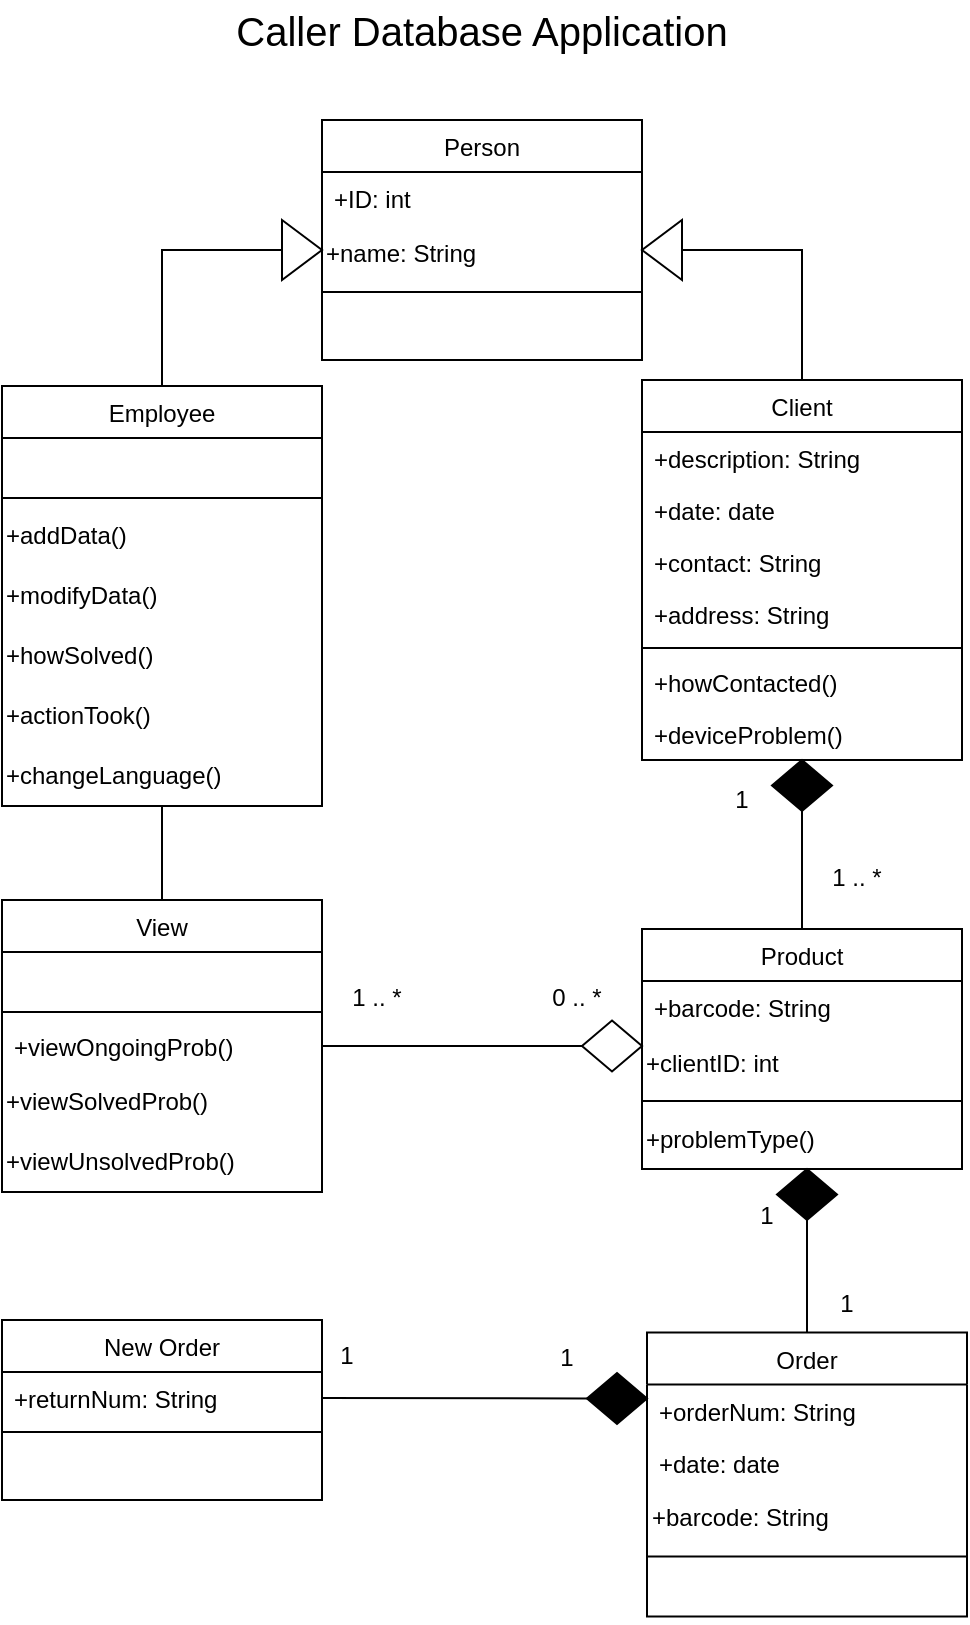 <mxfile version="20.3.7" type="device"><diagram id="C5RBs43oDa-KdzZeNtuy" name="Page-1"><mxGraphModel dx="1108" dy="757" grid="1" gridSize="10" guides="1" tooltips="1" connect="1" arrows="1" fold="1" page="1" pageScale="1" pageWidth="827" pageHeight="1169" math="0" shadow="0"><root><mxCell id="WIyWlLk6GJQsqaUBKTNV-0"/><mxCell id="WIyWlLk6GJQsqaUBKTNV-1" parent="WIyWlLk6GJQsqaUBKTNV-0"/><mxCell id="zkfFHV4jXpPFQw0GAbJ--0" value="Employee" style="swimlane;fontStyle=0;align=center;verticalAlign=top;childLayout=stackLayout;horizontal=1;startSize=26;horizontalStack=0;resizeParent=1;resizeLast=0;collapsible=1;marginBottom=0;rounded=0;shadow=0;strokeWidth=1;" parent="WIyWlLk6GJQsqaUBKTNV-1" vertex="1"><mxGeometry x="160" y="223" width="160" height="210" as="geometry"><mxRectangle x="230" y="140" width="160" height="26" as="alternateBounds"/></mxGeometry></mxCell><mxCell id="zkfFHV4jXpPFQw0GAbJ--1" value=" " style="text;align=left;verticalAlign=top;spacingLeft=4;spacingRight=4;overflow=hidden;rotatable=0;points=[[0,0.5],[1,0.5]];portConstraint=eastwest;" parent="zkfFHV4jXpPFQw0GAbJ--0" vertex="1"><mxGeometry y="26" width="160" height="26" as="geometry"/></mxCell><mxCell id="zkfFHV4jXpPFQw0GAbJ--4" value="" style="line;html=1;strokeWidth=1;align=left;verticalAlign=middle;spacingTop=-1;spacingLeft=3;spacingRight=3;rotatable=0;labelPosition=right;points=[];portConstraint=eastwest;" parent="zkfFHV4jXpPFQw0GAbJ--0" vertex="1"><mxGeometry y="52" width="160" height="8" as="geometry"/></mxCell><mxCell id="BUkGn7Y-wMWL0ChWUloj-6" value="+addData()" style="text;html=1;align=left;verticalAlign=middle;resizable=0;points=[];autosize=1;strokeColor=none;fillColor=none;" parent="zkfFHV4jXpPFQw0GAbJ--0" vertex="1"><mxGeometry y="60" width="160" height="30" as="geometry"/></mxCell><mxCell id="BUkGn7Y-wMWL0ChWUloj-7" value="+modifyData()" style="text;html=1;strokeColor=none;fillColor=none;align=left;verticalAlign=middle;whiteSpace=wrap;rounded=0;" parent="zkfFHV4jXpPFQw0GAbJ--0" vertex="1"><mxGeometry y="90" width="160" height="30" as="geometry"/></mxCell><mxCell id="BUkGn7Y-wMWL0ChWUloj-8" value="+howSolved()" style="text;html=1;strokeColor=none;fillColor=none;align=left;verticalAlign=middle;whiteSpace=wrap;rounded=0;" parent="zkfFHV4jXpPFQw0GAbJ--0" vertex="1"><mxGeometry y="120" width="160" height="30" as="geometry"/></mxCell><mxCell id="BUkGn7Y-wMWL0ChWUloj-9" value="+actionTook()" style="text;html=1;strokeColor=none;fillColor=none;align=left;verticalAlign=middle;whiteSpace=wrap;rounded=0;" parent="zkfFHV4jXpPFQw0GAbJ--0" vertex="1"><mxGeometry y="150" width="160" height="30" as="geometry"/></mxCell><mxCell id="BUkGn7Y-wMWL0ChWUloj-10" value="+changeLanguage()" style="text;html=1;strokeColor=none;fillColor=none;align=left;verticalAlign=middle;whiteSpace=wrap;rounded=0;" parent="zkfFHV4jXpPFQw0GAbJ--0" vertex="1"><mxGeometry y="180" width="160" height="30" as="geometry"/></mxCell><mxCell id="zkfFHV4jXpPFQw0GAbJ--6" value="Order" style="swimlane;fontStyle=0;align=center;verticalAlign=top;childLayout=stackLayout;horizontal=1;startSize=26;horizontalStack=0;resizeParent=1;resizeLast=0;collapsible=1;marginBottom=0;rounded=0;shadow=0;strokeWidth=1;" parent="WIyWlLk6GJQsqaUBKTNV-1" vertex="1"><mxGeometry x="482.5" y="696.25" width="160" height="142" as="geometry"><mxRectangle x="130" y="380" width="160" height="26" as="alternateBounds"/></mxGeometry></mxCell><mxCell id="zkfFHV4jXpPFQw0GAbJ--7" value="+orderNum: String" style="text;align=left;verticalAlign=top;spacingLeft=4;spacingRight=4;overflow=hidden;rotatable=0;points=[[0,0.5],[1,0.5]];portConstraint=eastwest;" parent="zkfFHV4jXpPFQw0GAbJ--6" vertex="1"><mxGeometry y="26" width="160" height="26" as="geometry"/></mxCell><mxCell id="zkfFHV4jXpPFQw0GAbJ--8" value="+date: date" style="text;align=left;verticalAlign=top;spacingLeft=4;spacingRight=4;overflow=hidden;rotatable=0;points=[[0,0.5],[1,0.5]];portConstraint=eastwest;rounded=0;shadow=0;html=0;" parent="zkfFHV4jXpPFQw0GAbJ--6" vertex="1"><mxGeometry y="52" width="160" height="26" as="geometry"/></mxCell><mxCell id="BUkGn7Y-wMWL0ChWUloj-13" value="+barcode: String" style="text;html=1;strokeColor=none;fillColor=none;align=left;verticalAlign=middle;whiteSpace=wrap;rounded=0;" parent="zkfFHV4jXpPFQw0GAbJ--6" vertex="1"><mxGeometry y="78" width="160" height="30" as="geometry"/></mxCell><mxCell id="zkfFHV4jXpPFQw0GAbJ--9" value="" style="line;html=1;strokeWidth=1;align=left;verticalAlign=middle;spacingTop=-1;spacingLeft=3;spacingRight=3;rotatable=0;labelPosition=right;points=[];portConstraint=eastwest;" parent="zkfFHV4jXpPFQw0GAbJ--6" vertex="1"><mxGeometry y="108" width="160" height="8" as="geometry"/></mxCell><mxCell id="zkfFHV4jXpPFQw0GAbJ--11" value=" " style="text;align=left;verticalAlign=top;spacingLeft=4;spacingRight=4;overflow=hidden;rotatable=0;points=[[0,0.5],[1,0.5]];portConstraint=eastwest;" parent="zkfFHV4jXpPFQw0GAbJ--6" vertex="1"><mxGeometry y="116" width="160" height="26" as="geometry"/></mxCell><mxCell id="zkfFHV4jXpPFQw0GAbJ--13" value="Product" style="swimlane;fontStyle=0;align=center;verticalAlign=top;childLayout=stackLayout;horizontal=1;startSize=26;horizontalStack=0;resizeParent=1;resizeLast=0;collapsible=1;marginBottom=0;rounded=0;shadow=0;strokeWidth=1;" parent="WIyWlLk6GJQsqaUBKTNV-1" vertex="1"><mxGeometry x="480" y="494.5" width="160" height="120" as="geometry"><mxRectangle x="340" y="380" width="170" height="26" as="alternateBounds"/></mxGeometry></mxCell><mxCell id="zkfFHV4jXpPFQw0GAbJ--14" value="+barcode: String" style="text;align=left;verticalAlign=top;spacingLeft=4;spacingRight=4;overflow=hidden;rotatable=0;points=[[0,0.5],[1,0.5]];portConstraint=eastwest;" parent="zkfFHV4jXpPFQw0GAbJ--13" vertex="1"><mxGeometry y="26" width="160" height="26" as="geometry"/></mxCell><mxCell id="q6pzugleIxhGspy_kaoF-1" value="&lt;span style=&quot;&quot;&gt;+clientID: int&lt;/span&gt;" style="text;html=1;strokeColor=none;fillColor=none;align=left;verticalAlign=middle;whiteSpace=wrap;rounded=0;" parent="zkfFHV4jXpPFQw0GAbJ--13" vertex="1"><mxGeometry y="52" width="160" height="30" as="geometry"/></mxCell><mxCell id="zkfFHV4jXpPFQw0GAbJ--15" value="" style="line;html=1;strokeWidth=1;align=left;verticalAlign=middle;spacingTop=-1;spacingLeft=3;spacingRight=3;rotatable=0;labelPosition=right;points=[];portConstraint=eastwest;" parent="zkfFHV4jXpPFQw0GAbJ--13" vertex="1"><mxGeometry y="82" width="160" height="8" as="geometry"/></mxCell><mxCell id="BUkGn7Y-wMWL0ChWUloj-12" value="+problemType()" style="text;html=1;strokeColor=none;fillColor=none;align=left;verticalAlign=middle;whiteSpace=wrap;rounded=0;" parent="zkfFHV4jXpPFQw0GAbJ--13" vertex="1"><mxGeometry y="90" width="160" height="30" as="geometry"/></mxCell><mxCell id="zkfFHV4jXpPFQw0GAbJ--17" value="Client" style="swimlane;fontStyle=0;align=center;verticalAlign=top;childLayout=stackLayout;horizontal=1;startSize=26;horizontalStack=0;resizeParent=1;resizeLast=0;collapsible=1;marginBottom=0;rounded=0;shadow=0;strokeWidth=1;" parent="WIyWlLk6GJQsqaUBKTNV-1" vertex="1"><mxGeometry x="480" y="220" width="160" height="190" as="geometry"><mxRectangle x="550" y="140" width="160" height="26" as="alternateBounds"/></mxGeometry></mxCell><mxCell id="zkfFHV4jXpPFQw0GAbJ--19" value="+description: String" style="text;align=left;verticalAlign=top;spacingLeft=4;spacingRight=4;overflow=hidden;rotatable=0;points=[[0,0.5],[1,0.5]];portConstraint=eastwest;rounded=0;shadow=0;html=0;" parent="zkfFHV4jXpPFQw0GAbJ--17" vertex="1"><mxGeometry y="26" width="160" height="26" as="geometry"/></mxCell><mxCell id="zkfFHV4jXpPFQw0GAbJ--20" value="+date: date" style="text;align=left;verticalAlign=top;spacingLeft=4;spacingRight=4;overflow=hidden;rotatable=0;points=[[0,0.5],[1,0.5]];portConstraint=eastwest;rounded=0;shadow=0;html=0;" parent="zkfFHV4jXpPFQw0GAbJ--17" vertex="1"><mxGeometry y="52" width="160" height="26" as="geometry"/></mxCell><mxCell id="zkfFHV4jXpPFQw0GAbJ--21" value="+contact: String" style="text;align=left;verticalAlign=top;spacingLeft=4;spacingRight=4;overflow=hidden;rotatable=0;points=[[0,0.5],[1,0.5]];portConstraint=eastwest;rounded=0;shadow=0;html=0;" parent="zkfFHV4jXpPFQw0GAbJ--17" vertex="1"><mxGeometry y="78" width="160" height="26" as="geometry"/></mxCell><mxCell id="zkfFHV4jXpPFQw0GAbJ--22" value="+address: String" style="text;align=left;verticalAlign=top;spacingLeft=4;spacingRight=4;overflow=hidden;rotatable=0;points=[[0,0.5],[1,0.5]];portConstraint=eastwest;rounded=0;shadow=0;html=0;" parent="zkfFHV4jXpPFQw0GAbJ--17" vertex="1"><mxGeometry y="104" width="160" height="26" as="geometry"/></mxCell><mxCell id="zkfFHV4jXpPFQw0GAbJ--23" value="" style="line;html=1;strokeWidth=1;align=left;verticalAlign=middle;spacingTop=-1;spacingLeft=3;spacingRight=3;rotatable=0;labelPosition=right;points=[];portConstraint=eastwest;" parent="zkfFHV4jXpPFQw0GAbJ--17" vertex="1"><mxGeometry y="130" width="160" height="8" as="geometry"/></mxCell><mxCell id="zkfFHV4jXpPFQw0GAbJ--24" value="+howContacted()" style="text;align=left;verticalAlign=top;spacingLeft=4;spacingRight=4;overflow=hidden;rotatable=0;points=[[0,0.5],[1,0.5]];portConstraint=eastwest;" parent="zkfFHV4jXpPFQw0GAbJ--17" vertex="1"><mxGeometry y="138" width="160" height="26" as="geometry"/></mxCell><mxCell id="zkfFHV4jXpPFQw0GAbJ--25" value="+deviceProblem()" style="text;align=left;verticalAlign=top;spacingLeft=4;spacingRight=4;overflow=hidden;rotatable=0;points=[[0,0.5],[1,0.5]];portConstraint=eastwest;" parent="zkfFHV4jXpPFQw0GAbJ--17" vertex="1"><mxGeometry y="164" width="160" height="26" as="geometry"/></mxCell><mxCell id="BUkGn7Y-wMWL0ChWUloj-1" value="Person" style="swimlane;fontStyle=0;align=center;verticalAlign=top;childLayout=stackLayout;horizontal=1;startSize=26;horizontalStack=0;resizeParent=1;resizeLast=0;collapsible=1;marginBottom=0;rounded=0;shadow=0;strokeWidth=1;" parent="WIyWlLk6GJQsqaUBKTNV-1" vertex="1"><mxGeometry x="320" y="90" width="160" height="120" as="geometry"><mxRectangle x="230" y="140" width="160" height="26" as="alternateBounds"/></mxGeometry></mxCell><mxCell id="BUkGn7Y-wMWL0ChWUloj-2" value="+ID: int" style="text;align=left;verticalAlign=top;spacingLeft=4;spacingRight=4;overflow=hidden;rotatable=0;points=[[0,0.5],[1,0.5]];portConstraint=eastwest;" parent="BUkGn7Y-wMWL0ChWUloj-1" vertex="1"><mxGeometry y="26" width="160" height="26" as="geometry"/></mxCell><mxCell id="BUkGn7Y-wMWL0ChWUloj-5" value="+name: String" style="text;html=1;strokeColor=none;fillColor=none;align=left;verticalAlign=middle;whiteSpace=wrap;rounded=0;" parent="BUkGn7Y-wMWL0ChWUloj-1" vertex="1"><mxGeometry y="52" width="160" height="30" as="geometry"/></mxCell><mxCell id="BUkGn7Y-wMWL0ChWUloj-3" value="" style="line;html=1;strokeWidth=1;align=left;verticalAlign=middle;spacingTop=-1;spacingLeft=3;spacingRight=3;rotatable=0;labelPosition=right;points=[];portConstraint=eastwest;" parent="BUkGn7Y-wMWL0ChWUloj-1" vertex="1"><mxGeometry y="82" width="160" height="8" as="geometry"/></mxCell><mxCell id="BUkGn7Y-wMWL0ChWUloj-14" value="New Order" style="swimlane;fontStyle=0;align=center;verticalAlign=top;childLayout=stackLayout;horizontal=1;startSize=26;horizontalStack=0;resizeParent=1;resizeLast=0;collapsible=1;marginBottom=0;rounded=0;shadow=0;strokeWidth=1;" parent="WIyWlLk6GJQsqaUBKTNV-1" vertex="1"><mxGeometry x="160" y="690" width="160" height="90" as="geometry"><mxRectangle x="130" y="380" width="160" height="26" as="alternateBounds"/></mxGeometry></mxCell><mxCell id="BUkGn7Y-wMWL0ChWUloj-15" value="+returnNum: String" style="text;align=left;verticalAlign=top;spacingLeft=4;spacingRight=4;overflow=hidden;rotatable=0;points=[[0,0.5],[1,0.5]];portConstraint=eastwest;" parent="BUkGn7Y-wMWL0ChWUloj-14" vertex="1"><mxGeometry y="26" width="160" height="26" as="geometry"/></mxCell><mxCell id="BUkGn7Y-wMWL0ChWUloj-18" value="" style="line;html=1;strokeWidth=1;align=left;verticalAlign=middle;spacingTop=-1;spacingLeft=3;spacingRight=3;rotatable=0;labelPosition=right;points=[];portConstraint=eastwest;" parent="BUkGn7Y-wMWL0ChWUloj-14" vertex="1"><mxGeometry y="52" width="160" height="8" as="geometry"/></mxCell><mxCell id="BUkGn7Y-wMWL0ChWUloj-19" value=" " style="text;align=left;verticalAlign=top;spacingLeft=4;spacingRight=4;overflow=hidden;rotatable=0;points=[[0,0.5],[1,0.5]];portConstraint=eastwest;" parent="BUkGn7Y-wMWL0ChWUloj-14" vertex="1"><mxGeometry y="60" width="160" height="26" as="geometry"/></mxCell><mxCell id="BUkGn7Y-wMWL0ChWUloj-21" value="View" style="swimlane;fontStyle=0;align=center;verticalAlign=top;childLayout=stackLayout;horizontal=1;startSize=26;horizontalStack=0;resizeParent=1;resizeLast=0;collapsible=1;marginBottom=0;rounded=0;shadow=0;strokeWidth=1;" parent="WIyWlLk6GJQsqaUBKTNV-1" vertex="1"><mxGeometry x="160" y="480" width="160" height="146" as="geometry"><mxRectangle x="130" y="380" width="160" height="26" as="alternateBounds"/></mxGeometry></mxCell><mxCell id="BUkGn7Y-wMWL0ChWUloj-22" value=" " style="text;align=left;verticalAlign=top;spacingLeft=4;spacingRight=4;overflow=hidden;rotatable=0;points=[[0,0.5],[1,0.5]];portConstraint=eastwest;" parent="BUkGn7Y-wMWL0ChWUloj-21" vertex="1"><mxGeometry y="26" width="160" height="26" as="geometry"/></mxCell><mxCell id="BUkGn7Y-wMWL0ChWUloj-23" value="" style="line;html=1;strokeWidth=1;align=left;verticalAlign=middle;spacingTop=-1;spacingLeft=3;spacingRight=3;rotatable=0;labelPosition=right;points=[];portConstraint=eastwest;" parent="BUkGn7Y-wMWL0ChWUloj-21" vertex="1"><mxGeometry y="52" width="160" height="8" as="geometry"/></mxCell><mxCell id="BUkGn7Y-wMWL0ChWUloj-24" value="+viewOngoingProb()" style="text;align=left;verticalAlign=top;spacingLeft=4;spacingRight=4;overflow=hidden;rotatable=0;points=[[0,0.5],[1,0.5]];portConstraint=eastwest;" parent="BUkGn7Y-wMWL0ChWUloj-21" vertex="1"><mxGeometry y="60" width="160" height="26" as="geometry"/></mxCell><mxCell id="BUkGn7Y-wMWL0ChWUloj-27" value="+viewSolvedProb()" style="text;html=1;strokeColor=none;fillColor=none;align=left;verticalAlign=middle;whiteSpace=wrap;rounded=0;" parent="BUkGn7Y-wMWL0ChWUloj-21" vertex="1"><mxGeometry y="86" width="160" height="30" as="geometry"/></mxCell><mxCell id="BUkGn7Y-wMWL0ChWUloj-29" value="+viewUnsolvedProb()" style="text;html=1;strokeColor=none;fillColor=none;align=left;verticalAlign=middle;whiteSpace=wrap;rounded=0;" parent="BUkGn7Y-wMWL0ChWUloj-21" vertex="1"><mxGeometry y="116" width="160" height="30" as="geometry"/></mxCell><mxCell id="BUkGn7Y-wMWL0ChWUloj-34" value="" style="triangle;whiteSpace=wrap;html=1;" parent="WIyWlLk6GJQsqaUBKTNV-1" vertex="1"><mxGeometry x="300" y="140" width="20" height="30" as="geometry"/></mxCell><mxCell id="BUkGn7Y-wMWL0ChWUloj-35" value="" style="endArrow=none;html=1;rounded=0;exitX=0.5;exitY=0;exitDx=0;exitDy=0;entryX=0;entryY=0.5;entryDx=0;entryDy=0;" parent="WIyWlLk6GJQsqaUBKTNV-1" source="zkfFHV4jXpPFQw0GAbJ--0" target="BUkGn7Y-wMWL0ChWUloj-34" edge="1"><mxGeometry width="50" height="50" relative="1" as="geometry"><mxPoint x="390" y="260" as="sourcePoint"/><mxPoint x="440" y="210" as="targetPoint"/><Array as="points"><mxPoint x="240" y="155"/></Array></mxGeometry></mxCell><mxCell id="BUkGn7Y-wMWL0ChWUloj-36" value="" style="triangle;whiteSpace=wrap;html=1;direction=west;" parent="WIyWlLk6GJQsqaUBKTNV-1" vertex="1"><mxGeometry x="480" y="140" width="20" height="30" as="geometry"/></mxCell><mxCell id="BUkGn7Y-wMWL0ChWUloj-37" value="" style="endArrow=none;html=1;rounded=0;exitX=0.5;exitY=0;exitDx=0;exitDy=0;entryX=0;entryY=0.5;entryDx=0;entryDy=0;" parent="WIyWlLk6GJQsqaUBKTNV-1" source="zkfFHV4jXpPFQw0GAbJ--17" target="BUkGn7Y-wMWL0ChWUloj-36" edge="1"><mxGeometry width="50" height="50" relative="1" as="geometry"><mxPoint x="390" y="260" as="sourcePoint"/><mxPoint x="440" y="210" as="targetPoint"/><Array as="points"><mxPoint x="560" y="155"/></Array></mxGeometry></mxCell><mxCell id="BUkGn7Y-wMWL0ChWUloj-39" value="" style="rhombus;whiteSpace=wrap;html=1;verticalAlign=top;fontStyle=0;startSize=26;rounded=0;shadow=0;strokeWidth=1;fillColor=#000000;" parent="WIyWlLk6GJQsqaUBKTNV-1" vertex="1"><mxGeometry x="545" y="410" width="30" height="25.5" as="geometry"/></mxCell><mxCell id="BUkGn7Y-wMWL0ChWUloj-41" value="" style="endArrow=none;html=1;rounded=0;exitX=0.5;exitY=0;exitDx=0;exitDy=0;entryX=0.5;entryY=1;entryDx=0;entryDy=0;" parent="WIyWlLk6GJQsqaUBKTNV-1" source="zkfFHV4jXpPFQw0GAbJ--13" target="BUkGn7Y-wMWL0ChWUloj-39" edge="1"><mxGeometry width="50" height="50" relative="1" as="geometry"><mxPoint x="390" y="500" as="sourcePoint"/><mxPoint x="440" y="450" as="targetPoint"/></mxGeometry></mxCell><mxCell id="BUkGn7Y-wMWL0ChWUloj-42" value="" style="rhombus;whiteSpace=wrap;html=1;verticalAlign=top;fontStyle=0;startSize=26;rounded=0;shadow=0;strokeWidth=1;fillColor=#000000;" parent="WIyWlLk6GJQsqaUBKTNV-1" vertex="1"><mxGeometry x="547.5" y="614.5" width="30" height="25.5" as="geometry"/></mxCell><mxCell id="BUkGn7Y-wMWL0ChWUloj-43" value="" style="endArrow=none;html=1;rounded=0;exitX=0.5;exitY=0;exitDx=0;exitDy=0;entryX=0.5;entryY=1;entryDx=0;entryDy=0;" parent="WIyWlLk6GJQsqaUBKTNV-1" source="zkfFHV4jXpPFQw0GAbJ--6" target="BUkGn7Y-wMWL0ChWUloj-42" edge="1"><mxGeometry width="50" height="50" relative="1" as="geometry"><mxPoint x="390" y="590" as="sourcePoint"/><mxPoint x="440" y="540" as="targetPoint"/></mxGeometry></mxCell><mxCell id="BUkGn7Y-wMWL0ChWUloj-44" value="" style="rhombus;whiteSpace=wrap;html=1;verticalAlign=top;fontStyle=0;startSize=26;rounded=0;shadow=0;strokeWidth=1;fillColor=#000000;" parent="WIyWlLk6GJQsqaUBKTNV-1" vertex="1"><mxGeometry x="452.5" y="716.5" width="30" height="25.5" as="geometry"/></mxCell><mxCell id="BUkGn7Y-wMWL0ChWUloj-45" value="" style="endArrow=none;html=1;rounded=0;exitX=1;exitY=0.5;exitDx=0;exitDy=0;entryX=0;entryY=0.5;entryDx=0;entryDy=0;" parent="WIyWlLk6GJQsqaUBKTNV-1" source="BUkGn7Y-wMWL0ChWUloj-15" target="BUkGn7Y-wMWL0ChWUloj-44" edge="1"><mxGeometry width="50" height="50" relative="1" as="geometry"><mxPoint x="390" y="590" as="sourcePoint"/><mxPoint x="440" y="540" as="targetPoint"/></mxGeometry></mxCell><mxCell id="BUkGn7Y-wMWL0ChWUloj-48" value="" style="rhombus;whiteSpace=wrap;html=1;verticalAlign=top;fontStyle=0;startSize=26;rounded=0;shadow=0;strokeWidth=1;fillColor=#FFFFFF;" parent="WIyWlLk6GJQsqaUBKTNV-1" vertex="1"><mxGeometry x="450" y="540.25" width="30" height="25.5" as="geometry"/></mxCell><mxCell id="BUkGn7Y-wMWL0ChWUloj-49" value="" style="endArrow=none;html=1;rounded=0;exitX=1;exitY=0.5;exitDx=0;exitDy=0;entryX=0;entryY=0.5;entryDx=0;entryDy=0;" parent="WIyWlLk6GJQsqaUBKTNV-1" source="BUkGn7Y-wMWL0ChWUloj-24" target="BUkGn7Y-wMWL0ChWUloj-48" edge="1"><mxGeometry width="50" height="50" relative="1" as="geometry"><mxPoint x="390" y="590" as="sourcePoint"/><mxPoint x="440" y="540" as="targetPoint"/></mxGeometry></mxCell><mxCell id="BUkGn7Y-wMWL0ChWUloj-50" value="" style="endArrow=none;html=1;rounded=0;exitX=0.5;exitY=0;exitDx=0;exitDy=0;entryX=0.5;entryY=1;entryDx=0;entryDy=0;" parent="WIyWlLk6GJQsqaUBKTNV-1" source="BUkGn7Y-wMWL0ChWUloj-21" target="BUkGn7Y-wMWL0ChWUloj-10" edge="1"><mxGeometry width="50" height="50" relative="1" as="geometry"><mxPoint x="390" y="460" as="sourcePoint"/><mxPoint x="440" y="410" as="targetPoint"/></mxGeometry></mxCell><mxCell id="BUkGn7Y-wMWL0ChWUloj-51" value="1" style="text;html=1;strokeColor=none;fillColor=none;align=center;verticalAlign=middle;whiteSpace=wrap;rounded=0;" parent="WIyWlLk6GJQsqaUBKTNV-1" vertex="1"><mxGeometry x="515" y="420" width="30" height="20" as="geometry"/></mxCell><mxCell id="BUkGn7Y-wMWL0ChWUloj-52" value="1 .. *" style="text;html=1;strokeColor=none;fillColor=none;align=center;verticalAlign=middle;whiteSpace=wrap;rounded=0;" parent="WIyWlLk6GJQsqaUBKTNV-1" vertex="1"><mxGeometry x="570" y="458" width="35" height="22" as="geometry"/></mxCell><mxCell id="BUkGn7Y-wMWL0ChWUloj-53" value="1" style="text;html=1;strokeColor=none;fillColor=none;align=center;verticalAlign=middle;whiteSpace=wrap;rounded=0;" parent="WIyWlLk6GJQsqaUBKTNV-1" vertex="1"><mxGeometry x="530" y="630" width="25" height="16" as="geometry"/></mxCell><mxCell id="BUkGn7Y-wMWL0ChWUloj-54" value="1" style="text;html=1;strokeColor=none;fillColor=none;align=center;verticalAlign=middle;whiteSpace=wrap;rounded=0;" parent="WIyWlLk6GJQsqaUBKTNV-1" vertex="1"><mxGeometry x="570" y="674" width="25" height="16" as="geometry"/></mxCell><mxCell id="BUkGn7Y-wMWL0ChWUloj-55" value="1" style="text;html=1;strokeColor=none;fillColor=none;align=center;verticalAlign=middle;whiteSpace=wrap;rounded=0;" parent="WIyWlLk6GJQsqaUBKTNV-1" vertex="1"><mxGeometry x="320" y="700" width="25" height="16" as="geometry"/></mxCell><mxCell id="BUkGn7Y-wMWL0ChWUloj-56" value="1" style="text;html=1;strokeColor=none;fillColor=none;align=center;verticalAlign=middle;whiteSpace=wrap;rounded=0;" parent="WIyWlLk6GJQsqaUBKTNV-1" vertex="1"><mxGeometry x="430" y="700.5" width="25" height="16" as="geometry"/></mxCell><mxCell id="BUkGn7Y-wMWL0ChWUloj-57" value="1 .. *" style="text;html=1;strokeColor=none;fillColor=none;align=center;verticalAlign=middle;whiteSpace=wrap;rounded=0;" parent="WIyWlLk6GJQsqaUBKTNV-1" vertex="1"><mxGeometry x="330" y="518.25" width="35" height="22" as="geometry"/></mxCell><mxCell id="BUkGn7Y-wMWL0ChWUloj-58" value="0 .. *" style="text;html=1;strokeColor=none;fillColor=none;align=center;verticalAlign=middle;whiteSpace=wrap;rounded=0;" parent="WIyWlLk6GJQsqaUBKTNV-1" vertex="1"><mxGeometry x="430" y="518.25" width="35" height="22" as="geometry"/></mxCell><mxCell id="BUkGn7Y-wMWL0ChWUloj-59" value="Caller Database Application" style="text;html=1;strokeColor=none;fillColor=none;align=center;verticalAlign=middle;whiteSpace=wrap;rounded=0;fontSize=20;" parent="WIyWlLk6GJQsqaUBKTNV-1" vertex="1"><mxGeometry x="270" y="30" width="260" height="30" as="geometry"/></mxCell></root></mxGraphModel></diagram></mxfile>